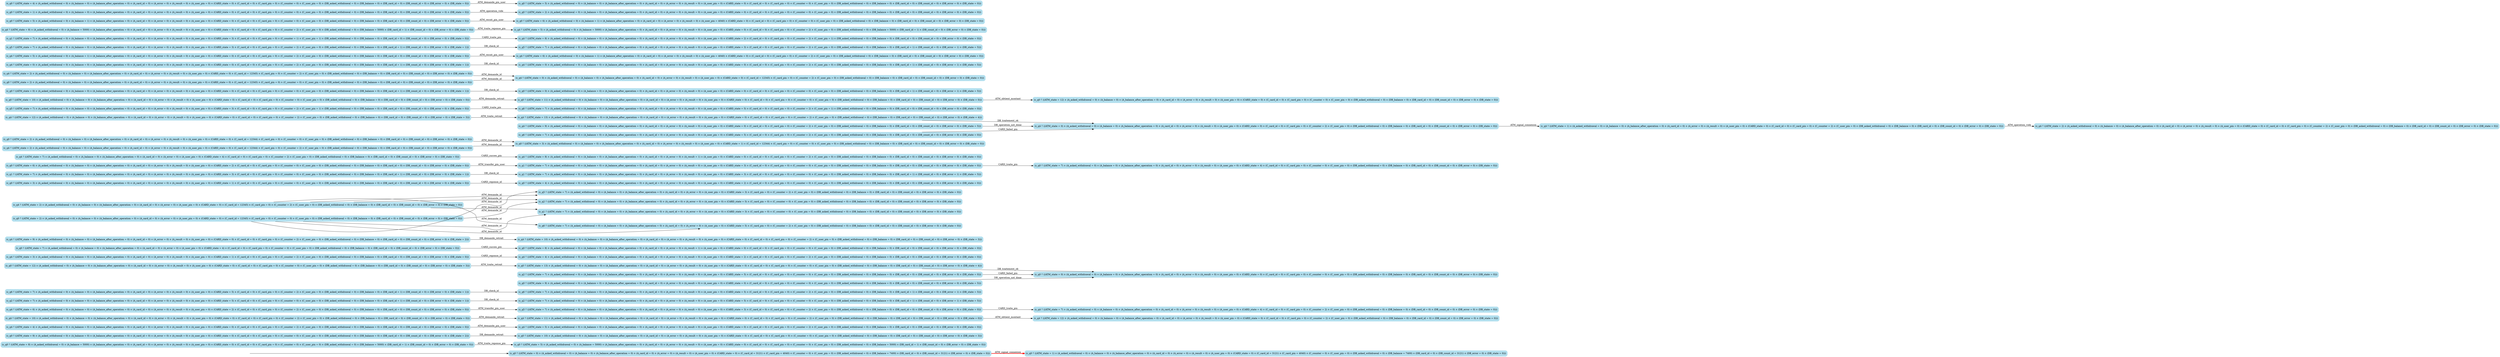 digraph G {

	rankdir = LR;

	start_c_q0_12[style=invisible];

	node[shape=box, style="rounded, filled", color=lightblue2];

	c_q0_15[label="(c_q0 ≝ ((ATM_state = 5) ∧ (A_asked_withdrawal = 0) ∧ (A_balance = 5000) ∧ (A_balance_after_operation = 0) ∧ (A_card_id = 0) ∧ (A_error = 0) ∧ (A_result = 0) ∧ (A_user_pin = 0) ∧ (CARD_state = 0) ∧ (C_card_id = 0) ∧ (C_card_pin = 0) ∧ (C_counter = 0) ∧ (C_user_pin = 0) ∧ (DB_asked_withdrawal = 0) ∧ (DB_balance = 5000) ∧ (DB_card_id = 1) ∧ (DB_count_id = 0) ∧ (DB_error = 0) ∧ (DB_state = 0)))"];
	c_q0_24[label="(c_q0 ≝ ((ATM_state = 9) ∧ (A_asked_withdrawal = 0) ∧ (A_balance = 0) ∧ (A_balance_after_operation = 0) ∧ (A_card_id = 0) ∧ (A_error = 0) ∧ (A_result = 0) ∧ (A_user_pin = 0) ∧ (CARD_state = 0) ∧ (C_card_id = 0) ∧ (C_card_pin = 0) ∧ (C_counter = 0) ∧ (C_user_pin = 0) ∧ (DB_asked_withdrawal = 0) ∧ (DB_balance = 0) ∧ (DB_card_id = 0) ∧ (DB_count_id = 0) ∧ (DB_error = 0) ∧ (DB_state = 2)))"];
	c_q4_54[label="(c_q4 ≝ ((ATM_state = 4) ∧ (A_asked_withdrawal = 0) ∧ (A_balance = 0) ∧ (A_balance_after_operation = 0) ∧ (A_card_id = 0) ∧ (A_error = 0) ∧ (A_result = 0) ∧ (A_user_pin = 0) ∧ (CARD_state = 0) ∧ (C_card_id = 0) ∧ (C_card_pin = 0) ∧ (C_counter = 2) ∧ (C_user_pin = 0) ∧ (DB_asked_withdrawal = 0) ∧ (DB_balance = 0) ∧ (DB_card_id = 0) ∧ (DB_count_id = 0) ∧ (DB_error = 0) ∧ (DB_state = 0)))"];
	c_q0_12[label="(c_q0 ≝ ((ATM_state = 0) ∧ (A_asked_withdrawal = 0) ∧ (A_balance = 0) ∧ (A_balance_after_operation = 0) ∧ (A_card_id = 0) ∧ (A_error = 0) ∧ (A_result = 0) ∧ (A_user_pin = 0) ∧ (CARD_state = 0) ∧ (C_card_id = 3121) ∧ (C_card_pin = 4040) ∧ (C_counter = 0) ∧ (C_user_pin = 0) ∧ (DB_asked_withdrawal = 0) ∧ (DB_balance = 7400) ∧ (DB_card_id = 0) ∧ (DB_count_id = 3121) ∧ (DB_error = 0) ∧ (DB_state = 0)))"];
	c_q4_59[label="(c_q4 ≝ ((ATM_state = 12) ∧ (A_asked_withdrawal = 0) ∧ (A_balance = 0) ∧ (A_balance_after_operation = 0) ∧ (A_card_id = 0) ∧ (A_error = 0) ∧ (A_result = 0) ∧ (A_user_pin = 0) ∧ (CARD_state = 0) ∧ (C_card_id = 0) ∧ (C_card_pin = 0) ∧ (C_counter = 2) ∧ (C_user_pin = 0) ∧ (DB_asked_withdrawal = 0) ∧ (DB_balance = 0) ∧ (DB_card_id = 0) ∧ (DB_count_id = 0) ∧ (DB_error = 0) ∧ (DB_state = 0)))"];
	c_q4_90[label="(c_q4 ≝ ((ATM_state = 6) ∧ (A_asked_withdrawal = 0) ∧ (A_balance = 0) ∧ (A_balance_after_operation = 0) ∧ (A_card_id = 0) ∧ (A_error = 0) ∧ (A_result = 0) ∧ (A_user_pin = 0) ∧ (CARD_state = 2) ∧ (C_card_id = 0) ∧ (C_card_pin = 0) ∧ (C_counter = 2) ∧ (C_user_pin = 0) ∧ (DB_asked_withdrawal = 0) ∧ (DB_balance = 0) ∧ (DB_card_id = 0) ∧ (DB_count_id = 0) ∧ (DB_error = 0) ∧ (DB_state = 0)))"];
	c_q2_48[label="(c_q2 ≝ ((ATM_state = 7) ∧ (A_asked_withdrawal = 0) ∧ (A_balance = 0) ∧ (A_balance_after_operation = 0) ∧ (A_card_id = 0) ∧ (A_error = 0) ∧ (A_result = 0) ∧ (A_user_pin = 0) ∧ (CARD_state = 5) ∧ (C_card_id = 0) ∧ (C_card_pin = 0) ∧ (C_counter = 0) ∧ (C_user_pin = 0) ∧ (DB_asked_withdrawal = 0) ∧ (DB_balance = 0) ∧ (DB_card_id = 1) ∧ (DB_count_id = 0) ∧ (DB_error = 0) ∧ (DB_state = 1)))"];
	c_q6_101[label="(c_q6 ≝ ((ATM_state = 7) ∧ (A_asked_withdrawal = 0) ∧ (A_balance = 0) ∧ (A_balance_after_operation = 0) ∧ (A_card_id = 0) ∧ (A_error = 0) ∧ (A_result = 0) ∧ (A_user_pin = 0) ∧ (CARD_state = 5) ∧ (C_card_id = 0) ∧ (C_card_pin = 0) ∧ (C_counter = 2) ∧ (C_user_pin = 0) ∧ (DB_asked_withdrawal = 0) ∧ (DB_balance = 0) ∧ (DB_card_id = 1) ∧ (DB_count_id = 0) ∧ (DB_error = 1) ∧ (DB_state = 5)))"];
	c_q0_16[label="(c_q0 ≝ ((ATM_state = 12) ∧ (A_asked_withdrawal = 0) ∧ (A_balance = 0) ∧ (A_balance_after_operation = 0) ∧ (A_card_id = 0) ∧ (A_error = 0) ∧ (A_result = 0) ∧ (A_user_pin = 0) ∧ (CARD_state = 0) ∧ (C_card_id = 0) ∧ (C_card_pin = 0) ∧ (C_counter = 0) ∧ (C_user_pin = 0) ∧ (DB_asked_withdrawal = 0) ∧ (DB_balance = 0) ∧ (DB_card_id = 0) ∧ (DB_count_id = 0) ∧ (DB_error = 0) ∧ (DB_state = 3)))"];
	c_q0_51[label="(c_q0 ≝ ((ATM_state = 0) ∧ (A_asked_withdrawal = 0) ∧ (A_balance = 0) ∧ (A_balance_after_operation = 0) ∧ (A_card_id = 0) ∧ (A_error = 0) ∧ (A_result = 0) ∧ (A_user_pin = 0) ∧ (CARD_state = 0) ∧ (C_card_id = 0) ∧ (C_card_pin = 0) ∧ (C_counter = 0) ∧ (C_user_pin = 0) ∧ (DB_asked_withdrawal = 0) ∧ (DB_balance = 0) ∧ (DB_card_id = 0) ∧ (DB_count_id = 0) ∧ (DB_error = 0) ∧ (DB_state = 0)))"];
	c_q4_70[label="(c_q4 ≝ ((ATM_state = 3) ∧ (A_asked_withdrawal = 0) ∧ (A_balance = 0) ∧ (A_balance_after_operation = 0) ∧ (A_card_id = 0) ∧ (A_error = 0) ∧ (A_result = 0) ∧ (A_user_pin = 0) ∧ (CARD_state = 1) ∧ (C_card_id = 0) ∧ (C_card_pin = 0) ∧ (C_counter = 2) ∧ (C_user_pin = 0) ∧ (DB_asked_withdrawal = 0) ∧ (DB_balance = 0) ∧ (DB_card_id = 0) ∧ (DB_count_id = 0) ∧ (DB_error = 0) ∧ (DB_state = 0)))"];
	c_q0_21[label="(c_q0 ≝ ((ATM_state = 8) ∧ (A_asked_withdrawal = 0) ∧ (A_balance = 0) ∧ (A_balance_after_operation = 0) ∧ (A_card_id = 0) ∧ (A_error = 0) ∧ (A_result = 1) ∧ (A_user_pin = 0) ∧ (CARD_state = 0) ∧ (C_card_id = 0) ∧ (C_card_pin = 0) ∧ (C_counter = 0) ∧ (C_user_pin = 0) ∧ (DB_asked_withdrawal = 0) ∧ (DB_balance = 0) ∧ (DB_card_id = 0) ∧ (DB_count_id = 0) ∧ (DB_error = 0) ∧ (DB_state = 0)))"];
	c_q4_77[label="(c_q4 ≝ ((ATM_state = 10) ∧ (A_asked_withdrawal = 0) ∧ (A_balance = 0) ∧ (A_balance_after_operation = 0) ∧ (A_card_id = 0) ∧ (A_error = 0) ∧ (A_result = 0) ∧ (A_user_pin = 0) ∧ (CARD_state = 0) ∧ (C_card_id = 0) ∧ (C_card_pin = 0) ∧ (C_counter = 2) ∧ (C_user_pin = 0) ∧ (DB_asked_withdrawal = 0) ∧ (DB_balance = 0) ∧ (DB_card_id = 0) ∧ (DB_count_id = 0) ∧ (DB_error = 0) ∧ (DB_state = 3)))"];
	c_q0_14[label="(c_q0 ≝ ((ATM_state = 8) ∧ (A_asked_withdrawal = 0) ∧ (A_balance = 5000) ∧ (A_balance_after_operation = 0) ∧ (A_card_id = 0) ∧ (A_error = 0) ∧ (A_result = 0) ∧ (A_user_pin = 0) ∧ (CARD_state = 0) ∧ (C_card_id = 0) ∧ (C_card_pin = 0) ∧ (C_counter = 0) ∧ (C_user_pin = 0) ∧ (DB_asked_withdrawal = 0) ∧ (DB_balance = 5000) ∧ (DB_card_id = 1) ∧ (DB_count_id = 0) ∧ (DB_error = 0) ∧ (DB_state = 0)))"];
	c_q0_28[label="(c_q0 ≝ ((ATM_state = 13) ∧ (A_asked_withdrawal = 0) ∧ (A_balance = 0) ∧ (A_balance_after_operation = 0) ∧ (A_card_id = 0) ∧ (A_error = 0) ∧ (A_result = 0) ∧ (A_user_pin = 0) ∧ (CARD_state = 0) ∧ (C_card_id = 0) ∧ (C_card_pin = 0) ∧ (C_counter = 0) ∧ (C_user_pin = 0) ∧ (DB_asked_withdrawal = 0) ∧ (DB_balance = 0) ∧ (DB_card_id = 0) ∧ (DB_count_id = 0) ∧ (DB_error = 0) ∧ (DB_state = 4)))"];
	c_q4_55[label="(c_q4 ≝ ((ATM_state = 5) ∧ (A_asked_withdrawal = 0) ∧ (A_balance = 0) ∧ (A_balance_after_operation = 0) ∧ (A_card_id = 0) ∧ (A_error = 0) ∧ (A_result = 0) ∧ (A_user_pin = 0) ∧ (CARD_state = 0) ∧ (C_card_id = 0) ∧ (C_card_pin = 0) ∧ (C_counter = 2) ∧ (C_user_pin = 0) ∧ (DB_asked_withdrawal = 0) ∧ (DB_balance = 0) ∧ (DB_card_id = 0) ∧ (DB_count_id = 0) ∧ (DB_error = 0) ∧ (DB_state = 0)))"];
	c_q4_92[label="(c_q4 ≝ ((ATM_state = 2) ∧ (A_asked_withdrawal = 0) ∧ (A_balance = 0) ∧ (A_balance_after_operation = 0) ∧ (A_card_id = 0) ∧ (A_error = 0) ∧ (A_user_pin = 0) ∧ (CARD_state = 0) ∧ (C_card_id = 12345) ∧ (C_card_pin = 0) ∧ (C_counter = 2) ∧ (C_user_pin = 0) ∧ (DB_asked_withdrawal = 0) ∧ (DB_balance = 0) ∧ (DB_card_id = 0) ∧ (DB_count_id = 0) ∧ (DB_error = 0) ∧ (DB_state = 0)))"];
	c_q0_18[label="(c_q0 ≝ ((ATM_state = 3) ∧ (A_asked_withdrawal = 0) ∧ (A_balance = 0) ∧ (A_balance_after_operation = 0) ∧ (A_card_id = 0) ∧ (A_error = 0) ∧ (A_result = 0) ∧ (A_user_pin = 0) ∧ (CARD_state = 1) ∧ (C_card_id = 0) ∧ (C_card_pin = 0) ∧ (C_counter = 0) ∧ (C_user_pin = 0) ∧ (DB_asked_withdrawal = 0) ∧ (DB_balance = 0) ∧ (DB_card_id = 0) ∧ (DB_count_id = 0) ∧ (DB_error = 0) ∧ (DB_state = 0)))"];
	c_q1_43[label="(c_q1 ≝ ((ATM_state = 7) ∧ (A_asked_withdrawal = 0) ∧ (A_balance = 0) ∧ (A_balance_after_operation = 0) ∧ (A_card_id = 0) ∧ (A_error = 0) ∧ (A_result = 0) ∧ (A_user_pin = 0) ∧ (CARD_state = 3) ∧ (C_card_id = 0) ∧ (C_card_pin = 0) ∧ (C_counter = 0) ∧ (C_user_pin = 0) ∧ (DB_asked_withdrawal = 0) ∧ (DB_balance = 0) ∧ (DB_card_id = 1) ∧ (DB_count_id = 0) ∧ (DB_error = 1) ∧ (DB_state = 5)))"];
	c_q1_44[label="(c_q1 ≝ ((ATM_state = 7) ∧ (A_asked_withdrawal = 0) ∧ (A_balance = 0) ∧ (A_balance_after_operation = 0) ∧ (A_card_id = 0) ∧ (A_error = 0) ∧ (A_result = 0) ∧ (A_user_pin = 0) ∧ (CARD_state = 3) ∧ (C_card_id = 0) ∧ (C_card_pin = 0) ∧ (C_counter = 0) ∧ (C_user_pin = 0) ∧ (DB_asked_withdrawal = 0) ∧ (DB_balance = 0) ∧ (DB_card_id = 0) ∧ (DB_count_id = 0) ∧ (DB_error = 0) ∧ (DB_state = 0)))"];
	c_q4_72[label="(c_q4 ≝ ((ATM_state = 7) ∧ (A_asked_withdrawal = 0) ∧ (A_balance = 0) ∧ (A_balance_after_operation = 0) ∧ (A_card_id = 0) ∧ (A_error = 0) ∧ (A_user_pin = 0) ∧ (CARD_state = 4) ∧ (C_card_id = 0) ∧ (C_card_pin = 0) ∧ (C_counter = 2) ∧ (C_user_pin = 0) ∧ (DB_asked_withdrawal = 0) ∧ (DB_balance = 0) ∧ (DB_card_id = 0) ∧ (DB_count_id = 0) ∧ (DB_error = 0) ∧ (DB_state = 0)))"];
	c_q1_42[label="(c_q1 ≝ ((ATM_state = 7) ∧ (A_asked_withdrawal = 0) ∧ (A_balance = 0) ∧ (A_balance_after_operation = 0) ∧ (A_card_id = 0) ∧ (A_error = 0) ∧ (A_result = 0) ∧ (A_user_pin = 0) ∧ (CARD_state = 3) ∧ (C_card_id = 0) ∧ (C_card_pin = 0) ∧ (C_counter = 0) ∧ (C_user_pin = 0) ∧ (DB_asked_withdrawal = 0) ∧ (DB_balance = 0) ∧ (DB_card_id = 1) ∧ (DB_count_id = 0) ∧ (DB_error = 0) ∧ (DB_state = 1)))"];
	c_q0_0[label="(c_q0 ≝ ((ATM_state = 2) ∧ (A_asked_withdrawal = 0) ∧ (A_balance = 0) ∧ (A_balance_after_operation = 0) ∧ (A_card_id = 0) ∧ (A_error = 0) ∧ (A_result = 0) ∧ (A_user_pin = 0) ∧ (CARD_state = 0) ∧ (C_card_id = 12344) ∧ (C_card_pin = 0) ∧ (C_counter = 0) ∧ (C_user_pin = 0) ∧ (DB_asked_withdrawal = 0) ∧ (DB_balance = 0) ∧ (DB_card_id = 0) ∧ (DB_count_id = 0) ∧ (DB_error = 0) ∧ (DB_state = 0)))"];
	c_q2_49[label="(c_q2 ≝ ((ATM_state = 7) ∧ (A_asked_withdrawal = 0) ∧ (A_balance = 0) ∧ (A_balance_after_operation = 0) ∧ (A_card_id = 0) ∧ (A_error = 0) ∧ (A_result = 0) ∧ (A_user_pin = 0) ∧ (CARD_state = 5) ∧ (C_card_id = 0) ∧ (C_card_pin = 0) ∧ (C_counter = 0) ∧ (C_user_pin = 0) ∧ (DB_asked_withdrawal = 0) ∧ (DB_balance = 0) ∧ (DB_card_id = 1) ∧ (DB_count_id = 0) ∧ (DB_error = 1) ∧ (DB_state = 5)))"];
	c_q4_68[label="(c_q4 ≝ ((ATM_state = 12) ∧ (A_asked_withdrawal = 0) ∧ (A_balance = 0) ∧ (A_balance_after_operation = 0) ∧ (A_card_id = 0) ∧ (A_error = 0) ∧ (A_result = 0) ∧ (A_user_pin = 0) ∧ (CARD_state = 0) ∧ (C_card_id = 0) ∧ (C_card_pin = 0) ∧ (C_counter = 2) ∧ (C_user_pin = 0) ∧ (DB_asked_withdrawal = 0) ∧ (DB_balance = 0) ∧ (DB_card_id = 0) ∧ (DB_count_id = 0) ∧ (DB_error = 0) ∧ (DB_state = 3)))"];
	c_q5_98[label="(c_q5 ≝ ((ATM_state = 7) ∧ (A_asked_withdrawal = 0) ∧ (A_balance = 0) ∧ (A_balance_after_operation = 0) ∧ (A_card_id = 0) ∧ (A_error = 0) ∧ (A_result = 0) ∧ (A_user_pin = 0) ∧ (CARD_state = 3) ∧ (C_card_id = 0) ∧ (C_card_pin = 0) ∧ (C_counter = 2) ∧ (C_user_pin = 1) ∧ (DB_asked_withdrawal = 0) ∧ (DB_balance = 0) ∧ (DB_card_id = 0) ∧ (DB_count_id = 0) ∧ (DB_error = 0) ∧ (DB_state = 0)))"];
	c_q0_40[label="(c_q0 ≝ ((ATM_state = 2) ∧ (A_asked_withdrawal = 0) ∧ (A_balance = 0) ∧ (A_balance_after_operation = 0) ∧ (A_card_id = 0) ∧ (A_error = 0) ∧ (A_user_pin = 0) ∧ (CARD_state = 0) ∧ (C_card_id = 12345) ∧ (C_card_pin = 0) ∧ (C_counter = 0) ∧ (C_user_pin = 0) ∧ (DB_asked_withdrawal = 0) ∧ (DB_balance = 0) ∧ (DB_card_id = 0) ∧ (DB_count_id = 0) ∧ (DB_error = 0) ∧ (DB_state = 0)))"];
	c_q0_7[label="(c_q0 ≝ ((ATM_state = 12) ∧ (A_asked_withdrawal = 0) ∧ (A_balance = 0) ∧ (A_balance_after_operation = 0) ∧ (A_card_id = 0) ∧ (A_error = 0) ∧ (A_result = 0) ∧ (A_user_pin = 0) ∧ (CARD_state = 0) ∧ (C_card_id = 0) ∧ (C_card_pin = 0) ∧ (C_counter = 0) ∧ (C_user_pin = 0) ∧ (DB_asked_withdrawal = 0) ∧ (DB_balance = 0) ∧ (DB_card_id = 0) ∧ (DB_count_id = 0) ∧ (DB_error = 0) ∧ (DB_state = 0)))"];
	c_q5_89[label="(c_q5 ≝ ((ATM_state = 7) ∧ (A_asked_withdrawal = 0) ∧ (A_balance = 0) ∧ (A_balance_after_operation = 0) ∧ (A_card_id = 0) ∧ (A_error = 0) ∧ (A_user_pin = 0) ∧ (CARD_state = 3) ∧ (C_card_pin = 0) ∧ (C_counter = 2) ∧ (C_user_pin = 0) ∧ (DB_asked_withdrawal = 0) ∧ (DB_balance = 0) ∧ (DB_card_id = 0) ∧ (DB_count_id = 0) ∧ (DB_error = 0) ∧ (DB_state = 0)))"];
	c_q4_82[label="(c_q4 ≝ ((ATM_state = 2) ∧ (A_asked_withdrawal = 0) ∧ (A_balance = 0) ∧ (A_balance_after_operation = 0) ∧ (A_card_id = 0) ∧ (A_error = 0) ∧ (A_result = 0) ∧ (A_user_pin = 0) ∧ (CARD_state = 0) ∧ (C_card_id = 12344) ∧ (C_card_pin = 0) ∧ (C_counter = 2) ∧ (C_user_pin = 0) ∧ (DB_asked_withdrawal = 0) ∧ (DB_balance = 0) ∧ (DB_card_id = 0) ∧ (DB_count_id = 0) ∧ (DB_error = 0) ∧ (DB_state = 0)))"];
	c_q0_23[label="(c_q0 ≝ ((ATM_state = 0) ∧ (A_asked_withdrawal = 0) ∧ (A_balance = 0) ∧ (A_balance_after_operation = 0) ∧ (A_card_id = 0) ∧ (A_error = 0) ∧ (A_result = 0) ∧ (A_user_pin = 0) ∧ (CARD_state = 0) ∧ (C_card_id = 0) ∧ (C_card_pin = 0) ∧ (C_counter = 0) ∧ (C_user_pin = 0) ∧ (DB_asked_withdrawal = 0) ∧ (DB_balance = 0) ∧ (DB_card_id = 1) ∧ (DB_count_id = 0) ∧ (DB_error = 1) ∧ (DB_state = 5)))"];
	c_q0_22[label="(c_q0 ≝ ((ATM_state = 0) ∧ (A_asked_withdrawal = 0) ∧ (A_balance = 0) ∧ (A_balance_after_operation = 0) ∧ (A_card_id = 0) ∧ (A_error = 0) ∧ (A_result = 0) ∧ (A_user_pin = 0) ∧ (CARD_state = 0) ∧ (C_card_id = 0) ∧ (C_card_pin = 0) ∧ (C_counter = 0) ∧ (C_user_pin = 0) ∧ (DB_asked_withdrawal = 0) ∧ (DB_balance = 0) ∧ (DB_card_id = 1) ∧ (DB_count_id = 0) ∧ (DB_error = 0) ∧ (DB_state = 1)))"];
	c_q6_93[label="(c_q6 ≝ ((ATM_state = 7) ∧ (A_asked_withdrawal = 0) ∧ (A_balance = 0) ∧ (A_balance_after_operation = 0) ∧ (A_card_id = 0) ∧ (A_error = 0) ∧ (A_user_pin = 0) ∧ (CARD_state = 5) ∧ (C_card_pin = 0) ∧ (C_counter = 2) ∧ (C_user_pin = 0) ∧ (DB_asked_withdrawal = 0) ∧ (DB_balance = 0) ∧ (DB_card_id = 0) ∧ (DB_count_id = 0) ∧ (DB_error = 0) ∧ (DB_state = 0)))"];
	c_q4_52[label="(c_q4 ≝ ((ATM_state = 2) ∧ (A_asked_withdrawal = 0) ∧ (A_balance = 0) ∧ (A_balance_after_operation = 0) ∧ (A_card_id = 0) ∧ (A_error = 0) ∧ (A_result = 0) ∧ (A_user_pin = 0) ∧ (CARD_state = 0) ∧ (C_card_id = 12345) ∧ (C_card_pin = 0) ∧ (C_counter = 2) ∧ (C_user_pin = 0) ∧ (DB_asked_withdrawal = 0) ∧ (DB_balance = 0) ∧ (DB_card_id = 0) ∧ (DB_count_id = 0) ∧ (DB_error = 0) ∧ (DB_state = 0)))"];
	c_q4_56[label="(c_q4 ≝ ((ATM_state = 10) ∧ (A_asked_withdrawal = 0) ∧ (A_balance = 0) ∧ (A_balance_after_operation = 0) ∧ (A_card_id = 0) ∧ (A_error = 0) ∧ (A_result = 0) ∧ (A_user_pin = 0) ∧ (CARD_state = 0) ∧ (C_card_id = 0) ∧ (C_card_pin = 0) ∧ (C_counter = 2) ∧ (C_user_pin = 0) ∧ (DB_asked_withdrawal = 0) ∧ (DB_balance = 0) ∧ (DB_card_id = 0) ∧ (DB_count_id = 0) ∧ (DB_error = 0) ∧ (DB_state = 0)))"];
	c_q2_50[label="(c_q2 ≝ ((ATM_state = 7) ∧ (A_asked_withdrawal = 0) ∧ (A_balance = 0) ∧ (A_balance_after_operation = 0) ∧ (A_card_id = 0) ∧ (A_error = 0) ∧ (A_result = 0) ∧ (A_user_pin = 0) ∧ (CARD_state = 5) ∧ (C_card_id = 0) ∧ (C_card_pin = 0) ∧ (C_counter = 0) ∧ (C_user_pin = 0) ∧ (DB_asked_withdrawal = 0) ∧ (DB_balance = 0) ∧ (DB_card_id = 0) ∧ (DB_count_id = 0) ∧ (DB_error = 0) ∧ (DB_state = 0)))"];
	c_q4_76[label="(c_q4 ≝ ((ATM_state = 9) ∧ (A_asked_withdrawal = 0) ∧ (A_balance = 0) ∧ (A_balance_after_operation = 0) ∧ (A_card_id = 0) ∧ (A_error = 0) ∧ (A_result = 0) ∧ (A_user_pin = 0) ∧ (CARD_state = 0) ∧ (C_card_id = 0) ∧ (C_card_pin = 0) ∧ (C_counter = 2) ∧ (C_user_pin = 0) ∧ (DB_asked_withdrawal = 0) ∧ (DB_balance = 0) ∧ (DB_card_id = 0) ∧ (DB_count_id = 0) ∧ (DB_error = 0) ∧ (DB_state = 2)))"];
	c_q4_80[label="(c_q4 ≝ ((ATM_state = 13) ∧ (A_asked_withdrawal = 0) ∧ (A_balance = 0) ∧ (A_balance_after_operation = 0) ∧ (A_card_id = 0) ∧ (A_error = 0) ∧ (A_result = 0) ∧ (A_user_pin = 0) ∧ (CARD_state = 0) ∧ (C_card_id = 0) ∧ (C_card_pin = 0) ∧ (C_counter = 2) ∧ (C_user_pin = 0) ∧ (DB_asked_withdrawal = 0) ∧ (DB_balance = 0) ∧ (DB_card_id = 0) ∧ (DB_count_id = 0) ∧ (DB_error = 0) ∧ (DB_state = 4)))"];
	c_q0_45[label="(c_q0 ≝ ((ATM_state = 7) ∧ (A_asked_withdrawal = 0) ∧ (A_balance = 0) ∧ (A_balance_after_operation = 0) ∧ (A_card_id = 0) ∧ (A_error = 0) ∧ (A_result = 0) ∧ (A_user_pin = 0) ∧ (CARD_state = 4) ∧ (C_card_id = 0) ∧ (C_card_pin = 0) ∧ (C_counter = 0) ∧ (C_user_pin = 0) ∧ (DB_asked_withdrawal = 0) ∧ (DB_balance = 0) ∧ (DB_card_id = 0) ∧ (DB_count_id = 0) ∧ (DB_error = 0) ∧ (DB_state = 0)))"];
	c_q4_65[label="(c_q4 ≝ ((ATM_state = 1) ∧ (A_asked_withdrawal = 0) ∧ (A_balance = 0) ∧ (A_balance_after_operation = 0) ∧ (A_card_id = 0) ∧ (A_error = 0) ∧ (A_result = 0) ∧ (A_user_pin = 0) ∧ (CARD_state = 0) ∧ (C_card_id = 0) ∧ (C_card_pin = 0) ∧ (C_counter = 2) ∧ (C_user_pin = 0) ∧ (DB_asked_withdrawal = 0) ∧ (DB_balance = 0) ∧ (DB_card_id = 0) ∧ (DB_count_id = 0) ∧ (DB_error = 0) ∧ (DB_state = 0)))"];
	c_q5_96[label="(c_q5 ≝ ((ATM_state = 7) ∧ (A_asked_withdrawal = 0) ∧ (A_balance = 0) ∧ (A_balance_after_operation = 0) ∧ (A_card_id = 0) ∧ (A_error = 0) ∧ (A_result = 0) ∧ (A_user_pin = 0) ∧ (CARD_state = 3) ∧ (C_card_id = 0) ∧ (C_card_pin = 0) ∧ (C_counter = 2) ∧ (C_user_pin = 0) ∧ (DB_asked_withdrawal = 0) ∧ (DB_balance = 0) ∧ (DB_card_id = 0) ∧ (DB_count_id = 0) ∧ (DB_error = 0) ∧ (DB_state = 0)))"];
	c_q0_6[label="(c_q0 ≝ ((ATM_state = 11) ∧ (A_asked_withdrawal = 0) ∧ (A_balance = 0) ∧ (A_balance_after_operation = 0) ∧ (A_card_id = 0) ∧ (A_error = 0) ∧ (A_result = 0) ∧ (A_user_pin = 0) ∧ (CARD_state = 0) ∧ (C_card_id = 0) ∧ (C_card_pin = 0) ∧ (C_counter = 0) ∧ (C_user_pin = 0) ∧ (DB_asked_withdrawal = 0) ∧ (DB_balance = 0) ∧ (DB_card_id = 0) ∧ (DB_count_id = 0) ∧ (DB_error = 0) ∧ (DB_state = 0)))"];
	c_q4_53[label="(c_q4 ≝ ((ATM_state = 0) ∧ (A_asked_withdrawal = 0) ∧ (A_balance = 0) ∧ (A_balance_after_operation = 0) ∧ (A_card_id = 0) ∧ (A_error = 0) ∧ (A_result = 0) ∧ (A_user_pin = 0) ∧ (CARD_state = 0) ∧ (C_card_id = 12345) ∧ (C_card_pin = 0) ∧ (C_counter = 2) ∧ (C_user_pin = 0) ∧ (DB_asked_withdrawal = 0) ∧ (DB_balance = 0) ∧ (DB_card_id = 0) ∧ (DB_count_id = 0) ∧ (DB_error = 0) ∧ (DB_state = 0)))"];
	c_q4_74[label="(c_q4 ≝ ((ATM_state = 0) ∧ (A_asked_withdrawal = 0) ∧ (A_balance = 0) ∧ (A_balance_after_operation = 0) ∧ (A_card_id = 0) ∧ (A_error = 0) ∧ (A_result = 0) ∧ (A_user_pin = 0) ∧ (CARD_state = 0) ∧ (C_card_id = 0) ∧ (C_card_pin = 0) ∧ (C_counter = 2) ∧ (C_user_pin = 0) ∧ (DB_asked_withdrawal = 0) ∧ (DB_balance = 0) ∧ (DB_card_id = 1) ∧ (DB_count_id = 0) ∧ (DB_error = 0) ∧ (DB_state = 1)))"];
	c_q6_99[label="(c_q6 ≝ ((ATM_state = 7) ∧ (A_asked_withdrawal = 0) ∧ (A_balance = 0) ∧ (A_balance_after_operation = 0) ∧ (A_card_id = 0) ∧ (A_error = 0) ∧ (A_result = 0) ∧ (A_user_pin = 0) ∧ (CARD_state = 5) ∧ (C_card_id = 0) ∧ (C_card_pin = 0) ∧ (C_counter = 2) ∧ (C_user_pin = 1) ∧ (DB_asked_withdrawal = 0) ∧ (DB_balance = 0) ∧ (DB_card_id = 0) ∧ (DB_count_id = 0) ∧ (DB_error = 0) ∧ (DB_state = 0)))"];
	c_q4_73[label="(c_q4 ≝ ((ATM_state = 8) ∧ (A_asked_withdrawal = 0) ∧ (A_balance = 0) ∧ (A_balance_after_operation = 0) ∧ (A_card_id = 0) ∧ (A_error = 0) ∧ (A_result = 1) ∧ (A_user_pin = 0) ∧ (CARD_state = 0) ∧ (C_card_id = 0) ∧ (C_card_pin = 0) ∧ (C_counter = 2) ∧ (C_user_pin = 0) ∧ (DB_asked_withdrawal = 0) ∧ (DB_balance = 0) ∧ (DB_card_id = 0) ∧ (DB_count_id = 0) ∧ (DB_error = 0) ∧ (DB_state = 0)))"];
	c_q4_63[label="(c_q4 ≝ ((ATM_state = 6) ∧ (A_asked_withdrawal = 0) ∧ (A_balance = 1) ∧ (A_balance_after_operation = 0) ∧ (A_card_id = 0) ∧ (A_error = 0) ∧ (A_result = 0) ∧ (A_user_pin = 4040) ∧ (CARD_state = 0) ∧ (C_card_id = 0) ∧ (C_card_pin = 0) ∧ (C_counter = 2) ∧ (C_user_pin = 0) ∧ (DB_asked_withdrawal = 0) ∧ (DB_balance = 0) ∧ (DB_card_id = 0) ∧ (DB_count_id = 0) ∧ (DB_error = 0) ∧ (DB_state = 0)))"];
	c_q5_95[label="(c_q5 ≝ ((ATM_state = 7) ∧ (A_asked_withdrawal = 0) ∧ (A_balance = 0) ∧ (A_balance_after_operation = 0) ∧ (A_card_id = 0) ∧ (A_error = 0) ∧ (A_result = 0) ∧ (A_user_pin = 0) ∧ (CARD_state = 3) ∧ (C_card_id = 0) ∧ (C_card_pin = 0) ∧ (C_counter = 2) ∧ (C_user_pin = 0) ∧ (DB_asked_withdrawal = 0) ∧ (DB_balance = 0) ∧ (DB_card_id = 1) ∧ (DB_count_id = 0) ∧ (DB_error = 1) ∧ (DB_state = 5)))"];
	c_q1_46[label="(c_q1 ≝ ((ATM_state = 7) ∧ (A_asked_withdrawal = 0) ∧ (A_balance = 0) ∧ (A_balance_after_operation = 0) ∧ (A_card_id = 0) ∧ (A_error = 0) ∧ (A_result = 0) ∧ (A_user_pin = 0) ∧ (CARD_state = 3) ∧ (C_card_id = 0) ∧ (C_card_pin = 0) ∧ (C_counter = 1) ∧ (C_user_pin = 1) ∧ (DB_asked_withdrawal = 0) ∧ (DB_balance = 0) ∧ (DB_card_id = 0) ∧ (DB_count_id = 0) ∧ (DB_error = 0) ∧ (DB_state = 0)))"];
	c_q4_67[label="(c_q4 ≝ ((ATM_state = 5) ∧ (A_asked_withdrawal = 0) ∧ (A_balance = 5000) ∧ (A_balance_after_operation = 0) ∧ (A_card_id = 0) ∧ (A_error = 0) ∧ (A_result = 0) ∧ (A_user_pin = 0) ∧ (CARD_state = 0) ∧ (C_card_id = 0) ∧ (C_card_pin = 0) ∧ (C_counter = 2) ∧ (C_user_pin = 0) ∧ (DB_asked_withdrawal = 0) ∧ (DB_balance = 5000) ∧ (DB_card_id = 1) ∧ (DB_count_id = 0) ∧ (DB_error = 0) ∧ (DB_state = 0)))"];
	c_q5_94[label="(c_q5 ≝ ((ATM_state = 7) ∧ (A_asked_withdrawal = 0) ∧ (A_balance = 0) ∧ (A_balance_after_operation = 0) ∧ (A_card_id = 0) ∧ (A_error = 0) ∧ (A_result = 0) ∧ (A_user_pin = 0) ∧ (CARD_state = 3) ∧ (C_card_id = 0) ∧ (C_card_pin = 0) ∧ (C_counter = 2) ∧ (C_user_pin = 0) ∧ (DB_asked_withdrawal = 0) ∧ (DB_balance = 0) ∧ (DB_card_id = 1) ∧ (DB_count_id = 0) ∧ (DB_error = 0) ∧ (DB_state = 1)))"];
	c_q0_32[label="(c_q0 ≝ ((ATM_state = 6) ∧ (A_asked_withdrawal = 0) ∧ (A_balance = 0) ∧ (A_balance_after_operation = 0) ∧ (A_card_id = 0) ∧ (A_error = 0) ∧ (A_result = 0) ∧ (A_user_pin = 0) ∧ (CARD_state = 2) ∧ (C_card_id = 0) ∧ (C_card_pin = 0) ∧ (C_counter = 0) ∧ (C_user_pin = 0) ∧ (DB_asked_withdrawal = 0) ∧ (DB_balance = 0) ∧ (DB_card_id = 0) ∧ (DB_count_id = 0) ∧ (DB_error = 0) ∧ (DB_state = 0)))"];
	c_q0_10[label="(c_q0 ≝ ((ATM_state = 5) ∧ (A_asked_withdrawal = 0) ∧ (A_balance = 1) ∧ (A_balance_after_operation = 0) ∧ (A_card_id = 0) ∧ (A_error = 0) ∧ (A_result = 0) ∧ (A_user_pin = 0) ∧ (CARD_state = 0) ∧ (C_card_id = 0) ∧ (C_card_pin = 0) ∧ (C_counter = 0) ∧ (C_user_pin = 0) ∧ (DB_asked_withdrawal = 0) ∧ (DB_balance = 0) ∧ (DB_card_id = 0) ∧ (DB_count_id = 0) ∧ (DB_error = 0) ∧ (DB_state = 0)))"];
	c_q4_103[label="(c_q4 ≝ ((ATM_state = 0) ∧ (A_asked_withdrawal = 0) ∧ (A_balance = 0) ∧ (A_balance_after_operation = 0) ∧ (A_card_id = 0) ∧ (A_error = 0) ∧ (A_result = 0) ∧ (A_user_pin = 0) ∧ (CARD_state = 0) ∧ (C_card_id = 0) ∧ (C_card_pin = 0) ∧ (C_counter = 2) ∧ (C_user_pin = 0) ∧ (DB_asked_withdrawal = 0) ∧ (DB_balance = 0) ∧ (DB_card_id = 0) ∧ (DB_count_id = 0) ∧ (DB_error = 0) ∧ (DB_state = 0)))"];
	c_q4_71[label="(c_q4 ≝ ((ATM_state = 4) ∧ (A_asked_withdrawal = 0) ∧ (A_balance = 0) ∧ (A_balance_after_operation = 0) ∧ (A_card_id = 0) ∧ (A_error = 0) ∧ (A_result = 0) ∧ (A_user_pin = 0) ∧ (CARD_state = 2) ∧ (C_card_id = 0) ∧ (C_card_pin = 0) ∧ (C_counter = 2) ∧ (C_user_pin = 0) ∧ (DB_asked_withdrawal = 0) ∧ (DB_balance = 0) ∧ (DB_card_id = 0) ∧ (DB_count_id = 0) ∧ (DB_error = 0) ∧ (DB_state = 0)))"];
	c_q0_9[label="(c_q0 ≝ ((ATM_state = 2) ∧ (A_asked_withdrawal = 0) ∧ (A_balance = 0) ∧ (A_balance_after_operation = 0) ∧ (A_card_id = 0) ∧ (A_error = 0) ∧ (A_result = 0) ∧ (A_user_pin = 0) ∧ (CARD_state = 0) ∧ (C_card_id = 0) ∧ (C_card_pin = 0) ∧ (C_counter = 0) ∧ (C_user_pin = 0) ∧ (DB_asked_withdrawal = 0) ∧ (DB_balance = 0) ∧ (DB_card_id = 0) ∧ (DB_count_id = 0) ∧ (DB_error = 0) ∧ (DB_state = 0)))"];
	c_q4_78[label="(c_q4 ≝ ((ATM_state = 9) ∧ (A_asked_withdrawal = 0) ∧ (A_balance = 0) ∧ (A_balance_after_operation = 0) ∧ (A_card_id = 0) ∧ (A_error = 0) ∧ (A_result = 0) ∧ (A_user_pin = 0) ∧ (CARD_state = 0) ∧ (C_card_id = 0) ∧ (C_card_pin = 0) ∧ (C_counter = 2) ∧ (C_user_pin = 0) ∧ (DB_asked_withdrawal = 0) ∧ (DB_balance = 0) ∧ (DB_card_id = 0) ∧ (DB_count_id = 0) ∧ (DB_error = 0) ∧ (DB_state = 5)))"];
	c_q4_66[label="(c_q4 ≝ ((ATM_state = 8) ∧ (A_asked_withdrawal = 0) ∧ (A_balance = 5000) ∧ (A_balance_after_operation = 0) ∧ (A_card_id = 0) ∧ (A_error = 0) ∧ (A_result = 0) ∧ (A_user_pin = 0) ∧ (CARD_state = 0) ∧ (C_card_id = 0) ∧ (C_card_pin = 0) ∧ (C_counter = 2) ∧ (C_user_pin = 0) ∧ (DB_asked_withdrawal = 0) ∧ (DB_balance = 5000) ∧ (DB_card_id = 1) ∧ (DB_count_id = 0) ∧ (DB_error = 0) ∧ (DB_state = 0)))"];
	c_q4_62[label="(c_q4 ≝ ((ATM_state = 5) ∧ (A_asked_withdrawal = 0) ∧ (A_balance = 1) ∧ (A_balance_after_operation = 0) ∧ (A_card_id = 0) ∧ (A_error = 0) ∧ (A_result = 0) ∧ (A_user_pin = 0) ∧ (CARD_state = 0) ∧ (C_card_id = 0) ∧ (C_card_pin = 0) ∧ (C_counter = 2) ∧ (C_user_pin = 0) ∧ (DB_asked_withdrawal = 0) ∧ (DB_balance = 0) ∧ (DB_card_id = 0) ∧ (DB_count_id = 0) ∧ (DB_error = 0) ∧ (DB_state = 0)))"];
	c_q0_4[label="(c_q0 ≝ ((ATM_state = 10) ∧ (A_asked_withdrawal = 0) ∧ (A_balance = 0) ∧ (A_balance_after_operation = 0) ∧ (A_card_id = 0) ∧ (A_error = 0) ∧ (A_result = 0) ∧ (A_user_pin = 0) ∧ (CARD_state = 0) ∧ (C_card_id = 0) ∧ (C_card_pin = 0) ∧ (C_counter = 0) ∧ (C_user_pin = 0) ∧ (DB_asked_withdrawal = 0) ∧ (DB_balance = 0) ∧ (DB_card_id = 0) ∧ (DB_count_id = 0) ∧ (DB_error = 0) ∧ (DB_state = 0)))"];
	c_q4_47[label="(c_q4 ≝ ((ATM_state = 8) ∧ (A_asked_withdrawal = 0) ∧ (A_balance = 0) ∧ (A_balance_after_operation = 0) ∧ (A_card_id = 0) ∧ (A_error = 0) ∧ (A_result = 0) ∧ (A_user_pin = 0) ∧ (CARD_state = 2) ∧ (C_card_id = 0) ∧ (C_card_pin = 0) ∧ (C_counter = 2) ∧ (C_user_pin = 1) ∧ (DB_asked_withdrawal = 0) ∧ (DB_balance = 0) ∧ (DB_card_id = 0) ∧ (DB_count_id = 0) ∧ (DB_error = 0) ∧ (DB_state = 0)))"];
	c_q0_13[label="(c_q0 ≝ ((ATM_state = 1) ∧ (A_asked_withdrawal = 0) ∧ (A_balance = 0) ∧ (A_balance_after_operation = 0) ∧ (A_card_id = 0) ∧ (A_error = 0) ∧ (A_result = 0) ∧ (A_user_pin = 0) ∧ (CARD_state = 0) ∧ (C_card_id = 3121) ∧ (C_card_pin = 4040) ∧ (C_counter = 0) ∧ (C_user_pin = 0) ∧ (DB_asked_withdrawal = 0) ∧ (DB_balance = 7400) ∧ (DB_card_id = 0) ∧ (DB_count_id = 3121) ∧ (DB_error = 0) ∧ (DB_state = 0)))"];
	c_q4_75[label="(c_q4 ≝ ((ATM_state = 0) ∧ (A_asked_withdrawal = 0) ∧ (A_balance = 0) ∧ (A_balance_after_operation = 0) ∧ (A_card_id = 0) ∧ (A_error = 0) ∧ (A_result = 0) ∧ (A_user_pin = 0) ∧ (CARD_state = 0) ∧ (C_card_id = 0) ∧ (C_card_pin = 0) ∧ (C_counter = 2) ∧ (C_user_pin = 0) ∧ (DB_asked_withdrawal = 0) ∧ (DB_balance = 0) ∧ (DB_card_id = 1) ∧ (DB_count_id = 0) ∧ (DB_error = 1) ∧ (DB_state = 5)))"];
	c_q4_97[label="(c_q4 ≝ ((ATM_state = 7) ∧ (A_asked_withdrawal = 0) ∧ (A_balance = 0) ∧ (A_balance_after_operation = 0) ∧ (A_card_id = 0) ∧ (A_error = 0) ∧ (A_result = 0) ∧ (A_user_pin = 0) ∧ (CARD_state = 4) ∧ (C_card_id = 0) ∧ (C_card_pin = 0) ∧ (C_counter = 2) ∧ (C_user_pin = 0) ∧ (DB_asked_withdrawal = 0) ∧ (DB_balance = 0) ∧ (DB_card_id = 0) ∧ (DB_count_id = 0) ∧ (DB_error = 0) ∧ (DB_state = 0)))"];
	c_q0_19[label="(c_q0 ≝ ((ATM_state = 4) ∧ (A_asked_withdrawal = 0) ∧ (A_balance = 0) ∧ (A_balance_after_operation = 0) ∧ (A_card_id = 0) ∧ (A_error = 0) ∧ (A_result = 0) ∧ (A_user_pin = 0) ∧ (CARD_state = 2) ∧ (C_card_id = 0) ∧ (C_card_pin = 0) ∧ (C_counter = 0) ∧ (C_user_pin = 0) ∧ (DB_asked_withdrawal = 0) ∧ (DB_balance = 0) ∧ (DB_card_id = 0) ∧ (DB_count_id = 0) ∧ (DB_error = 0) ∧ (DB_state = 0)))"];
	c_q0_36[label="(c_q0 ≝ ((ATM_state = 2) ∧ (A_asked_withdrawal = 0) ∧ (A_balance = 0) ∧ (A_balance_after_operation = 0) ∧ (A_card_id = 0) ∧ (A_error = 0) ∧ (A_result = 0) ∧ (A_user_pin = 0) ∧ (CARD_state = 0) ∧ (C_card_id = 12345) ∧ (C_card_pin = 0) ∧ (C_counter = 0) ∧ (C_user_pin = 0) ∧ (DB_asked_withdrawal = 0) ∧ (DB_balance = 0) ∧ (DB_card_id = 0) ∧ (DB_count_id = 0) ∧ (DB_error = 0) ∧ (DB_state = 0)))"];
	c_q4_58[label="(c_q4 ≝ ((ATM_state = 11) ∧ (A_asked_withdrawal = 0) ∧ (A_balance = 0) ∧ (A_balance_after_operation = 0) ∧ (A_card_id = 0) ∧ (A_error = 0) ∧ (A_result = 0) ∧ (A_user_pin = 0) ∧ (CARD_state = 0) ∧ (C_card_id = 0) ∧ (C_card_pin = 0) ∧ (C_counter = 2) ∧ (C_user_pin = 0) ∧ (DB_asked_withdrawal = 0) ∧ (DB_balance = 0) ∧ (DB_card_id = 0) ∧ (DB_count_id = 0) ∧ (DB_error = 0) ∧ (DB_state = 0)))"];
	c_q0_3[label="(c_q0 ≝ ((ATM_state = 5) ∧ (A_asked_withdrawal = 0) ∧ (A_balance = 0) ∧ (A_balance_after_operation = 0) ∧ (A_card_id = 0) ∧ (A_error = 0) ∧ (A_result = 0) ∧ (A_user_pin = 0) ∧ (CARD_state = 0) ∧ (C_card_id = 0) ∧ (C_card_pin = 0) ∧ (C_counter = 0) ∧ (C_user_pin = 0) ∧ (DB_asked_withdrawal = 0) ∧ (DB_balance = 0) ∧ (DB_card_id = 0) ∧ (DB_count_id = 0) ∧ (DB_error = 0) ∧ (DB_state = 0)))"];
	c_q4_61[label="(c_q4 ≝ ((ATM_state = 2) ∧ (A_asked_withdrawal = 0) ∧ (A_balance = 0) ∧ (A_balance_after_operation = 0) ∧ (A_card_id = 0) ∧ (A_error = 0) ∧ (A_result = 0) ∧ (A_user_pin = 0) ∧ (CARD_state = 0) ∧ (C_card_id = 0) ∧ (C_card_pin = 0) ∧ (C_counter = 2) ∧ (C_user_pin = 0) ∧ (DB_asked_withdrawal = 0) ∧ (DB_balance = 0) ∧ (DB_card_id = 0) ∧ (DB_count_id = 0) ∧ (DB_error = 0) ∧ (DB_state = 0)))"];
	c_q6_102[label="(c_q6 ≝ ((ATM_state = 7) ∧ (A_asked_withdrawal = 0) ∧ (A_balance = 0) ∧ (A_balance_after_operation = 0) ∧ (A_card_id = 0) ∧ (A_error = 0) ∧ (A_result = 0) ∧ (A_user_pin = 0) ∧ (CARD_state = 5) ∧ (C_card_id = 0) ∧ (C_card_pin = 0) ∧ (C_counter = 2) ∧ (C_user_pin = 0) ∧ (DB_asked_withdrawal = 0) ∧ (DB_balance = 0) ∧ (DB_card_id = 0) ∧ (DB_count_id = 0) ∧ (DB_error = 0) ∧ (DB_state = 0)))"];
	c_q0_26[label="(c_q0 ≝ ((ATM_state = 9) ∧ (A_asked_withdrawal = 0) ∧ (A_balance = 0) ∧ (A_balance_after_operation = 0) ∧ (A_card_id = 0) ∧ (A_error = 0) ∧ (A_result = 0) ∧ (A_user_pin = 0) ∧ (CARD_state = 0) ∧ (C_card_id = 0) ∧ (C_card_pin = 0) ∧ (C_counter = 0) ∧ (C_user_pin = 0) ∧ (DB_asked_withdrawal = 0) ∧ (DB_balance = 0) ∧ (DB_card_id = 0) ∧ (DB_count_id = 0) ∧ (DB_error = 0) ∧ (DB_state = 5)))"];
	c_q0_2[label="(c_q0 ≝ ((ATM_state = 4) ∧ (A_asked_withdrawal = 0) ∧ (A_balance = 0) ∧ (A_balance_after_operation = 0) ∧ (A_card_id = 0) ∧ (A_error = 0) ∧ (A_result = 0) ∧ (A_user_pin = 0) ∧ (CARD_state = 0) ∧ (C_card_id = 0) ∧ (C_card_pin = 0) ∧ (C_counter = 0) ∧ (C_user_pin = 0) ∧ (DB_asked_withdrawal = 0) ∧ (DB_balance = 0) ∧ (DB_card_id = 0) ∧ (DB_count_id = 0) ∧ (DB_error = 0) ∧ (DB_state = 0)))"];
	c_q1_85[label="(c_q1 ≝ ((ATM_state = 7) ∧ (A_asked_withdrawal = 0) ∧ (A_balance = 0) ∧ (A_balance_after_operation = 0) ∧ (A_card_id = 0) ∧ (A_error = 0) ∧ (A_user_pin = 0) ∧ (CARD_state = 3) ∧ (C_card_pin = 0) ∧ (C_counter = 0) ∧ (C_user_pin = 0) ∧ (DB_asked_withdrawal = 0) ∧ (DB_balance = 0) ∧ (DB_card_id = 0) ∧ (DB_count_id = 0) ∧ (DB_error = 0) ∧ (DB_state = 0)))"];
	c_q2_87[label="(c_q2 ≝ ((ATM_state = 7) ∧ (A_asked_withdrawal = 0) ∧ (A_balance = 0) ∧ (A_balance_after_operation = 0) ∧ (A_card_id = 0) ∧ (A_error = 0) ∧ (A_user_pin = 0) ∧ (CARD_state = 5) ∧ (C_card_pin = 0) ∧ (C_counter = 0) ∧ (C_user_pin = 0) ∧ (DB_asked_withdrawal = 0) ∧ (DB_balance = 0) ∧ (DB_card_id = 0) ∧ (DB_count_id = 0) ∧ (DB_error = 0) ∧ (DB_state = 0)))"];
	c_q0_11[label="(c_q0 ≝ ((ATM_state = 6) ∧ (A_asked_withdrawal = 0) ∧ (A_balance = 1) ∧ (A_balance_after_operation = 0) ∧ (A_card_id = 0) ∧ (A_error = 0) ∧ (A_result = 0) ∧ (A_user_pin = 4040) ∧ (CARD_state = 0) ∧ (C_card_id = 0) ∧ (C_card_pin = 0) ∧ (C_counter = 0) ∧ (C_user_pin = 0) ∧ (DB_asked_withdrawal = 0) ∧ (DB_balance = 0) ∧ (DB_card_id = 0) ∧ (DB_count_id = 0) ∧ (DB_error = 0) ∧ (DB_state = 0)))"];
	c_q0_8[label="(c_q0 ≝ ((ATM_state = 1) ∧ (A_asked_withdrawal = 0) ∧ (A_balance = 0) ∧ (A_balance_after_operation = 0) ∧ (A_card_id = 0) ∧ (A_error = 0) ∧ (A_result = 0) ∧ (A_user_pin = 0) ∧ (CARD_state = 0) ∧ (C_card_id = 0) ∧ (C_card_pin = 0) ∧ (C_counter = 0) ∧ (C_user_pin = 0) ∧ (DB_asked_withdrawal = 0) ∧ (DB_balance = 0) ∧ (DB_card_id = 0) ∧ (DB_count_id = 0) ∧ (DB_error = 0) ∧ (DB_state = 0)))"];
	c_q0_83[label="(c_q0 ≝ ((ATM_state = 3) ∧ (A_asked_withdrawal = 0) ∧ (A_balance = 0) ∧ (A_balance_after_operation = 0) ∧ (A_card_id = 0) ∧ (A_error = 0) ∧ (A_result = 0) ∧ (A_user_pin = 0) ∧ (CARD_state = 1) ∧ (C_card_id = 12344) ∧ (C_card_pin = 0) ∧ (C_counter = 0) ∧ (C_user_pin = 0) ∧ (DB_asked_withdrawal = 0) ∧ (DB_balance = 0) ∧ (DB_card_id = 0) ∧ (DB_count_id = 0) ∧ (DB_error = 0) ∧ (DB_state = 0)))"];
	c_q0_20[label="(c_q0 ≝ ((ATM_state = 7) ∧ (A_asked_withdrawal = 0) ∧ (A_balance = 0) ∧ (A_balance_after_operation = 0) ∧ (A_card_id = 0) ∧ (A_error = 0) ∧ (A_user_pin = 0) ∧ (CARD_state = 4) ∧ (C_card_id = 0) ∧ (C_card_pin = 0) ∧ (C_counter = 0) ∧ (C_user_pin = 0) ∧ (DB_asked_withdrawal = 0) ∧ (DB_balance = 0) ∧ (DB_card_id = 0) ∧ (DB_count_id = 0) ∧ (DB_error = 0) ∧ (DB_state = 0)))"];
	c_q0_25[label="(c_q0 ≝ ((ATM_state = 10) ∧ (A_asked_withdrawal = 0) ∧ (A_balance = 0) ∧ (A_balance_after_operation = 0) ∧ (A_card_id = 0) ∧ (A_error = 0) ∧ (A_result = 0) ∧ (A_user_pin = 0) ∧ (CARD_state = 0) ∧ (C_card_id = 0) ∧ (C_card_pin = 0) ∧ (C_counter = 0) ∧ (C_user_pin = 0) ∧ (DB_asked_withdrawal = 0) ∧ (DB_balance = 0) ∧ (DB_card_id = 0) ∧ (DB_count_id = 0) ∧ (DB_error = 0) ∧ (DB_state = 3)))"];
	c_q6_100[label="(c_q6 ≝ ((ATM_state = 7) ∧ (A_asked_withdrawal = 0) ∧ (A_balance = 0) ∧ (A_balance_after_operation = 0) ∧ (A_card_id = 0) ∧ (A_error = 0) ∧ (A_result = 0) ∧ (A_user_pin = 0) ∧ (CARD_state = 5) ∧ (C_card_id = 0) ∧ (C_card_pin = 0) ∧ (C_counter = 2) ∧ (C_user_pin = 0) ∧ (DB_asked_withdrawal = 0) ∧ (DB_balance = 0) ∧ (DB_card_id = 1) ∧ (DB_count_id = 0) ∧ (DB_error = 0) ∧ (DB_state = 1)))"];

	start_c_q0_12 -> c_q0_12;
	c_q0_0 -> c_q0_83[label="ATM_demande_id"];
	c_q0_2 -> c_q0_3[label="ATM_demande_pin_user"];
	c_q0_4 -> c_q0_6[label="ATM_demande_retrait"];
	c_q0_6 -> c_q0_7[label="ATM_obtient_montant"];
	c_q0_8 -> c_q0_9[label="ATM_operation_vide"];
	c_q0_10 -> c_q0_11[label="ATM_recoit_pin_user"];
	c_q0_12 -> c_q0_13[label="ATM_signal_connexion", penwidth=3, color=red];
	c_q0_14 -> c_q0_15[label="ATM_traite_reponse_pin"];
	c_q0_16 -> c_q0_28[label="ATM_traite_retrait"];
	c_q0_18 -> c_q0_19[label="CARD_reponse_id"];
	c_q0_20 -> c_q0_21[label="CARD_succes_pin"];
	c_q0_22 -> c_q0_23[label="DB_check_id"];
	c_q0_24 -> c_q0_25[label="DB_demande_retrait"];
	c_q0_26 -> c_q0_51[label="DB_operation_not_done"];
	c_q0_28 -> c_q0_51[label="DB_traitement_ok"];
	c_q0_40 -> c_q1_85[label="ATM_demande_id"];
	c_q0_32 -> c_q1_44[label="ATM_transfer_pin_user"];
	c_q0_40 -> c_q2_87[label="ATM_demande_id"];
	c_q0_36 -> c_q4_53[label="ATM_demande_id"];
	c_q0_40 -> c_q5_89[label="ATM_demande_id"];
	c_q0_40 -> c_q6_93[label="ATM_demande_id"];
	c_q1_42 -> c_q1_43[label="DB_check_id"];
	c_q1_44 -> c_q0_45[label="CARD_traite_pin"];
	c_q1_46 -> c_q4_47[label="CARD_traite_pin"];
	c_q2_48 -> c_q2_49[label="DB_check_id"];
	c_q2_50 -> c_q0_51[label="CARD_failed_pin"];
	c_q4_52 -> c_q4_53[label="ATM_demande_id"];
	c_q4_54 -> c_q4_55[label="ATM_demande_pin_user"];
	c_q4_56 -> c_q4_58[label="ATM_demande_retrait"];
	c_q4_58 -> c_q4_59[label="ATM_obtient_montant"];
	c_q4_65 -> c_q4_61[label="ATM_operation_vide"];
	c_q4_62 -> c_q4_63[label="ATM_recoit_pin_user"];
	c_q4_103 -> c_q4_65[label="ATM_signal_connexion"];
	c_q4_66 -> c_q4_67[label="ATM_traite_reponse_pin"];
	c_q4_68 -> c_q4_80[label="ATM_traite_retrait"];
	c_q4_70 -> c_q4_71[label="CARD_reponse_id"];
	c_q4_72 -> c_q4_73[label="CARD_succes_pin"];
	c_q4_74 -> c_q4_75[label="DB_check_id"];
	c_q4_76 -> c_q4_77[label="DB_demande_retrait"];
	c_q4_78 -> c_q4_103[label="DB_operation_not_done"];
	c_q4_80 -> c_q4_103[label="DB_traitement_ok"];
	c_q4_82 -> c_q0_83[label="ATM_demande_id"];
	c_q4_92 -> c_q1_85[label="ATM_demande_id"];
	c_q4_92 -> c_q2_87[label="ATM_demande_id"];
	c_q4_92 -> c_q5_89[label="ATM_demande_id"];
	c_q4_90 -> c_q5_96[label="ATM_transfer_pin_user"];
	c_q4_92 -> c_q6_93[label="ATM_demande_id"];
	c_q5_94 -> c_q5_95[label="DB_check_id"];
	c_q5_96 -> c_q4_97[label="CARD_traite_pin"];
	c_q5_98 -> c_q6_99[label="CARD_traite_pin"];
	c_q6_100 -> c_q6_101[label="DB_check_id"];
	c_q6_102 -> c_q4_103[label="CARD_failed_pin"];

}